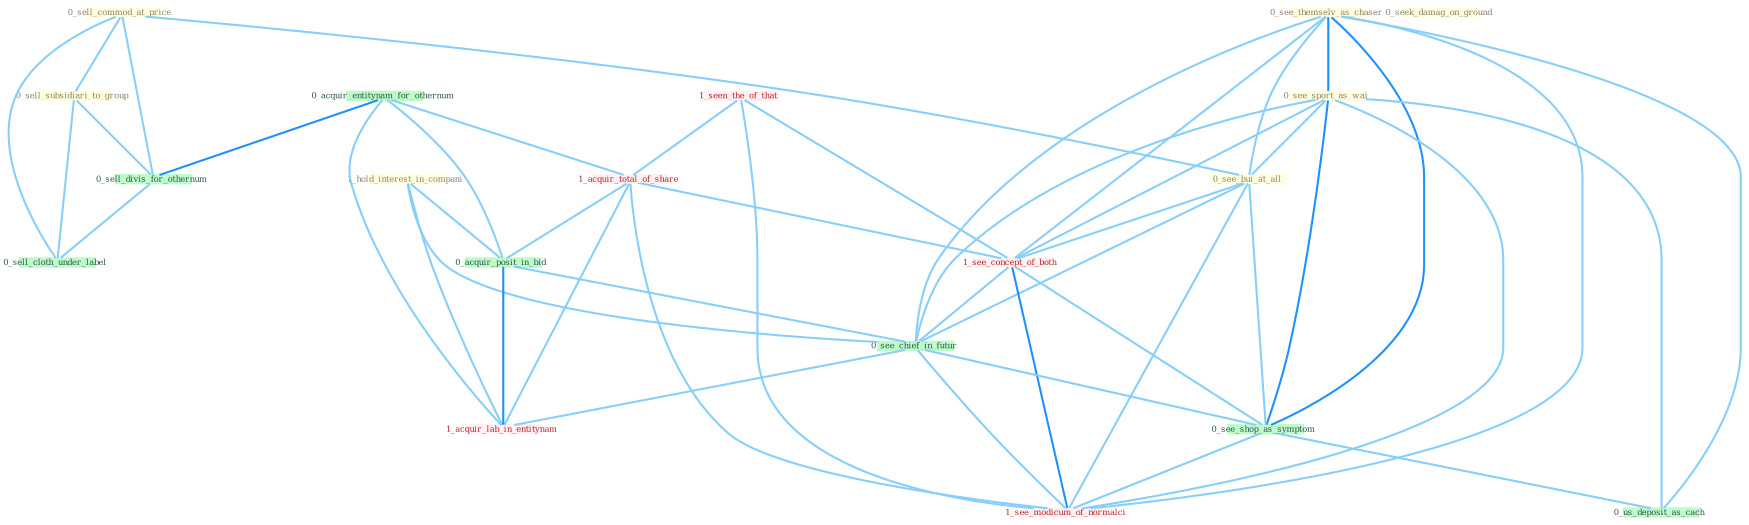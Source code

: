 Graph G{ 
    node
    [shape=polygon,style=filled,width=.5,height=.06,color="#BDFCC9",fixedsize=true,fontsize=4,
    fontcolor="#2f4f4f"];
    {node
    [color="#ffffe0", fontcolor="#8b7d6b"] "0_sell_commod_at_price " "1_hold_interest_in_compani " "0_sell_subsidiari_to_group " "0_see_themselv_as_chaser " "0_seek_damag_on_ground " "0_see_sport_as_wai " "0_see_bui_at_all "}
{node [color="#fff0f5", fontcolor="#b22222"] "1_seen_the_of_that " "1_acquir_total_of_share " "1_see_concept_of_both " "1_acquir_lab_in_entitynam " "1_see_modicum_of_normalci "}
edge [color="#B0E2FF"];

	"0_sell_commod_at_price " -- "0_sell_subsidiari_to_group " [w="1", color="#87cefa" ];
	"0_sell_commod_at_price " -- "0_see_bui_at_all " [w="1", color="#87cefa" ];
	"0_sell_commod_at_price " -- "0_sell_divis_for_othernum " [w="1", color="#87cefa" ];
	"0_sell_commod_at_price " -- "0_sell_cloth_under_label " [w="1", color="#87cefa" ];
	"1_hold_interest_in_compani " -- "0_acquir_posit_in_bid " [w="1", color="#87cefa" ];
	"1_hold_interest_in_compani " -- "0_see_chief_in_futur " [w="1", color="#87cefa" ];
	"1_hold_interest_in_compani " -- "1_acquir_lab_in_entitynam " [w="1", color="#87cefa" ];
	"0_sell_subsidiari_to_group " -- "0_sell_divis_for_othernum " [w="1", color="#87cefa" ];
	"0_sell_subsidiari_to_group " -- "0_sell_cloth_under_label " [w="1", color="#87cefa" ];
	"0_see_themselv_as_chaser " -- "0_see_sport_as_wai " [w="2", color="#1e90ff" , len=0.8];
	"0_see_themselv_as_chaser " -- "0_see_bui_at_all " [w="1", color="#87cefa" ];
	"0_see_themselv_as_chaser " -- "1_see_concept_of_both " [w="1", color="#87cefa" ];
	"0_see_themselv_as_chaser " -- "0_see_chief_in_futur " [w="1", color="#87cefa" ];
	"0_see_themselv_as_chaser " -- "0_see_shop_as_symptom " [w="2", color="#1e90ff" , len=0.8];
	"0_see_themselv_as_chaser " -- "0_us_deposit_as_cach " [w="1", color="#87cefa" ];
	"0_see_themselv_as_chaser " -- "1_see_modicum_of_normalci " [w="1", color="#87cefa" ];
	"0_see_sport_as_wai " -- "0_see_bui_at_all " [w="1", color="#87cefa" ];
	"0_see_sport_as_wai " -- "1_see_concept_of_both " [w="1", color="#87cefa" ];
	"0_see_sport_as_wai " -- "0_see_chief_in_futur " [w="1", color="#87cefa" ];
	"0_see_sport_as_wai " -- "0_see_shop_as_symptom " [w="2", color="#1e90ff" , len=0.8];
	"0_see_sport_as_wai " -- "0_us_deposit_as_cach " [w="1", color="#87cefa" ];
	"0_see_sport_as_wai " -- "1_see_modicum_of_normalci " [w="1", color="#87cefa" ];
	"0_see_bui_at_all " -- "1_see_concept_of_both " [w="1", color="#87cefa" ];
	"0_see_bui_at_all " -- "0_see_chief_in_futur " [w="1", color="#87cefa" ];
	"0_see_bui_at_all " -- "0_see_shop_as_symptom " [w="1", color="#87cefa" ];
	"0_see_bui_at_all " -- "1_see_modicum_of_normalci " [w="1", color="#87cefa" ];
	"0_acquir_entitynam_for_othernum " -- "0_sell_divis_for_othernum " [w="2", color="#1e90ff" , len=0.8];
	"0_acquir_entitynam_for_othernum " -- "1_acquir_total_of_share " [w="1", color="#87cefa" ];
	"0_acquir_entitynam_for_othernum " -- "0_acquir_posit_in_bid " [w="1", color="#87cefa" ];
	"0_acquir_entitynam_for_othernum " -- "1_acquir_lab_in_entitynam " [w="1", color="#87cefa" ];
	"1_seen_the_of_that " -- "1_acquir_total_of_share " [w="1", color="#87cefa" ];
	"1_seen_the_of_that " -- "1_see_concept_of_both " [w="1", color="#87cefa" ];
	"1_seen_the_of_that " -- "1_see_modicum_of_normalci " [w="1", color="#87cefa" ];
	"0_sell_divis_for_othernum " -- "0_sell_cloth_under_label " [w="1", color="#87cefa" ];
	"1_acquir_total_of_share " -- "0_acquir_posit_in_bid " [w="1", color="#87cefa" ];
	"1_acquir_total_of_share " -- "1_see_concept_of_both " [w="1", color="#87cefa" ];
	"1_acquir_total_of_share " -- "1_acquir_lab_in_entitynam " [w="1", color="#87cefa" ];
	"1_acquir_total_of_share " -- "1_see_modicum_of_normalci " [w="1", color="#87cefa" ];
	"0_acquir_posit_in_bid " -- "0_see_chief_in_futur " [w="1", color="#87cefa" ];
	"0_acquir_posit_in_bid " -- "1_acquir_lab_in_entitynam " [w="2", color="#1e90ff" , len=0.8];
	"1_see_concept_of_both " -- "0_see_chief_in_futur " [w="1", color="#87cefa" ];
	"1_see_concept_of_both " -- "0_see_shop_as_symptom " [w="1", color="#87cefa" ];
	"1_see_concept_of_both " -- "1_see_modicum_of_normalci " [w="2", color="#1e90ff" , len=0.8];
	"0_see_chief_in_futur " -- "0_see_shop_as_symptom " [w="1", color="#87cefa" ];
	"0_see_chief_in_futur " -- "1_acquir_lab_in_entitynam " [w="1", color="#87cefa" ];
	"0_see_chief_in_futur " -- "1_see_modicum_of_normalci " [w="1", color="#87cefa" ];
	"0_see_shop_as_symptom " -- "0_us_deposit_as_cach " [w="1", color="#87cefa" ];
	"0_see_shop_as_symptom " -- "1_see_modicum_of_normalci " [w="1", color="#87cefa" ];
}